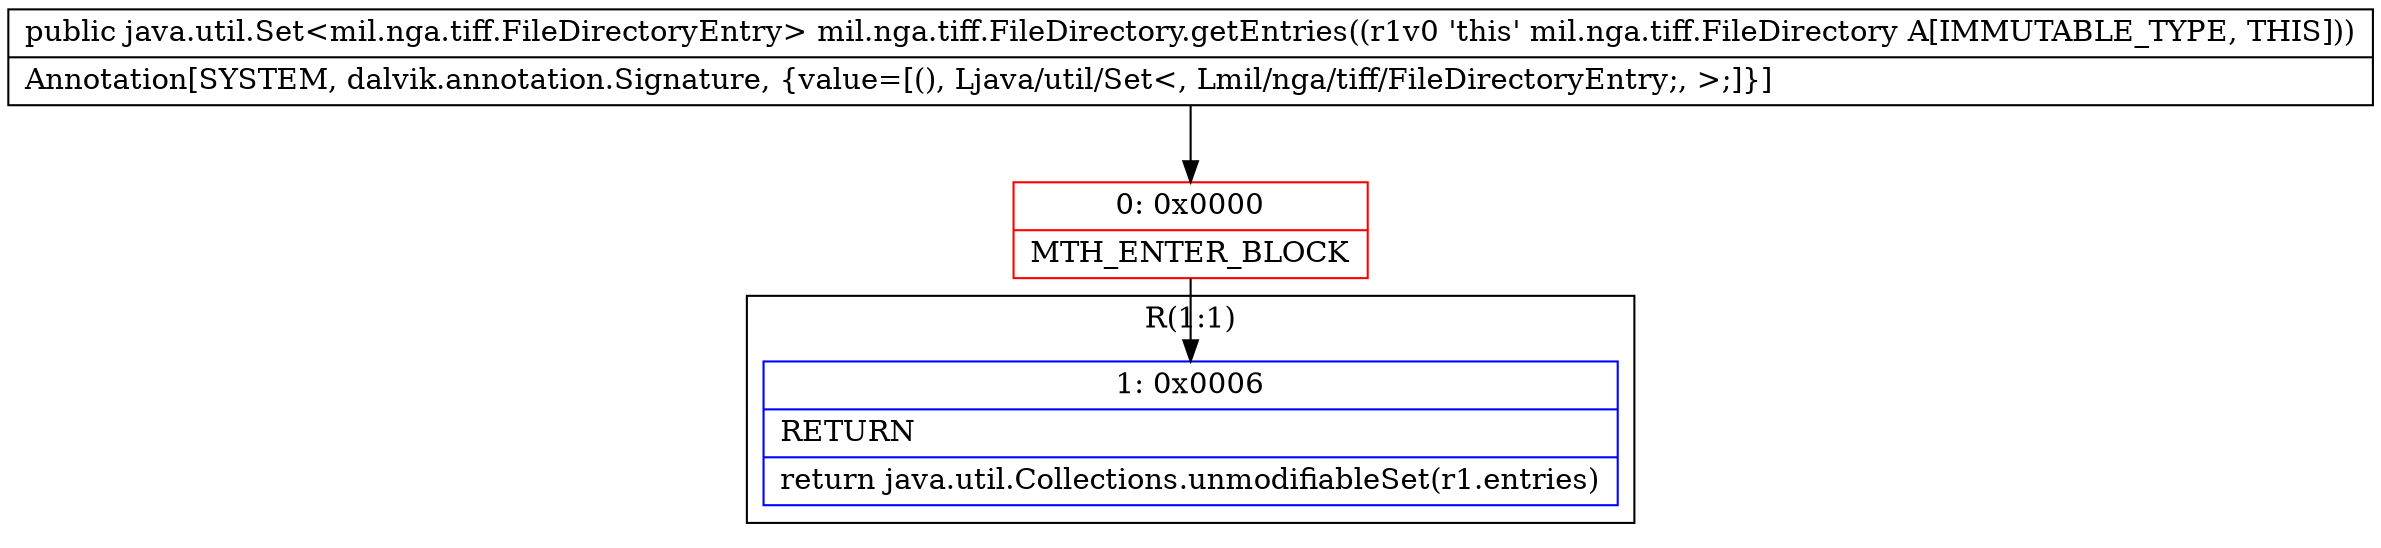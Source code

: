 digraph "CFG formil.nga.tiff.FileDirectory.getEntries()Ljava\/util\/Set;" {
subgraph cluster_Region_434090476 {
label = "R(1:1)";
node [shape=record,color=blue];
Node_1 [shape=record,label="{1\:\ 0x0006|RETURN\l|return java.util.Collections.unmodifiableSet(r1.entries)\l}"];
}
Node_0 [shape=record,color=red,label="{0\:\ 0x0000|MTH_ENTER_BLOCK\l}"];
MethodNode[shape=record,label="{public java.util.Set\<mil.nga.tiff.FileDirectoryEntry\> mil.nga.tiff.FileDirectory.getEntries((r1v0 'this' mil.nga.tiff.FileDirectory A[IMMUTABLE_TYPE, THIS]))  | Annotation[SYSTEM, dalvik.annotation.Signature, \{value=[(), Ljava\/util\/Set\<, Lmil\/nga\/tiff\/FileDirectoryEntry;, \>;]\}]\l}"];
MethodNode -> Node_0;
Node_0 -> Node_1;
}

